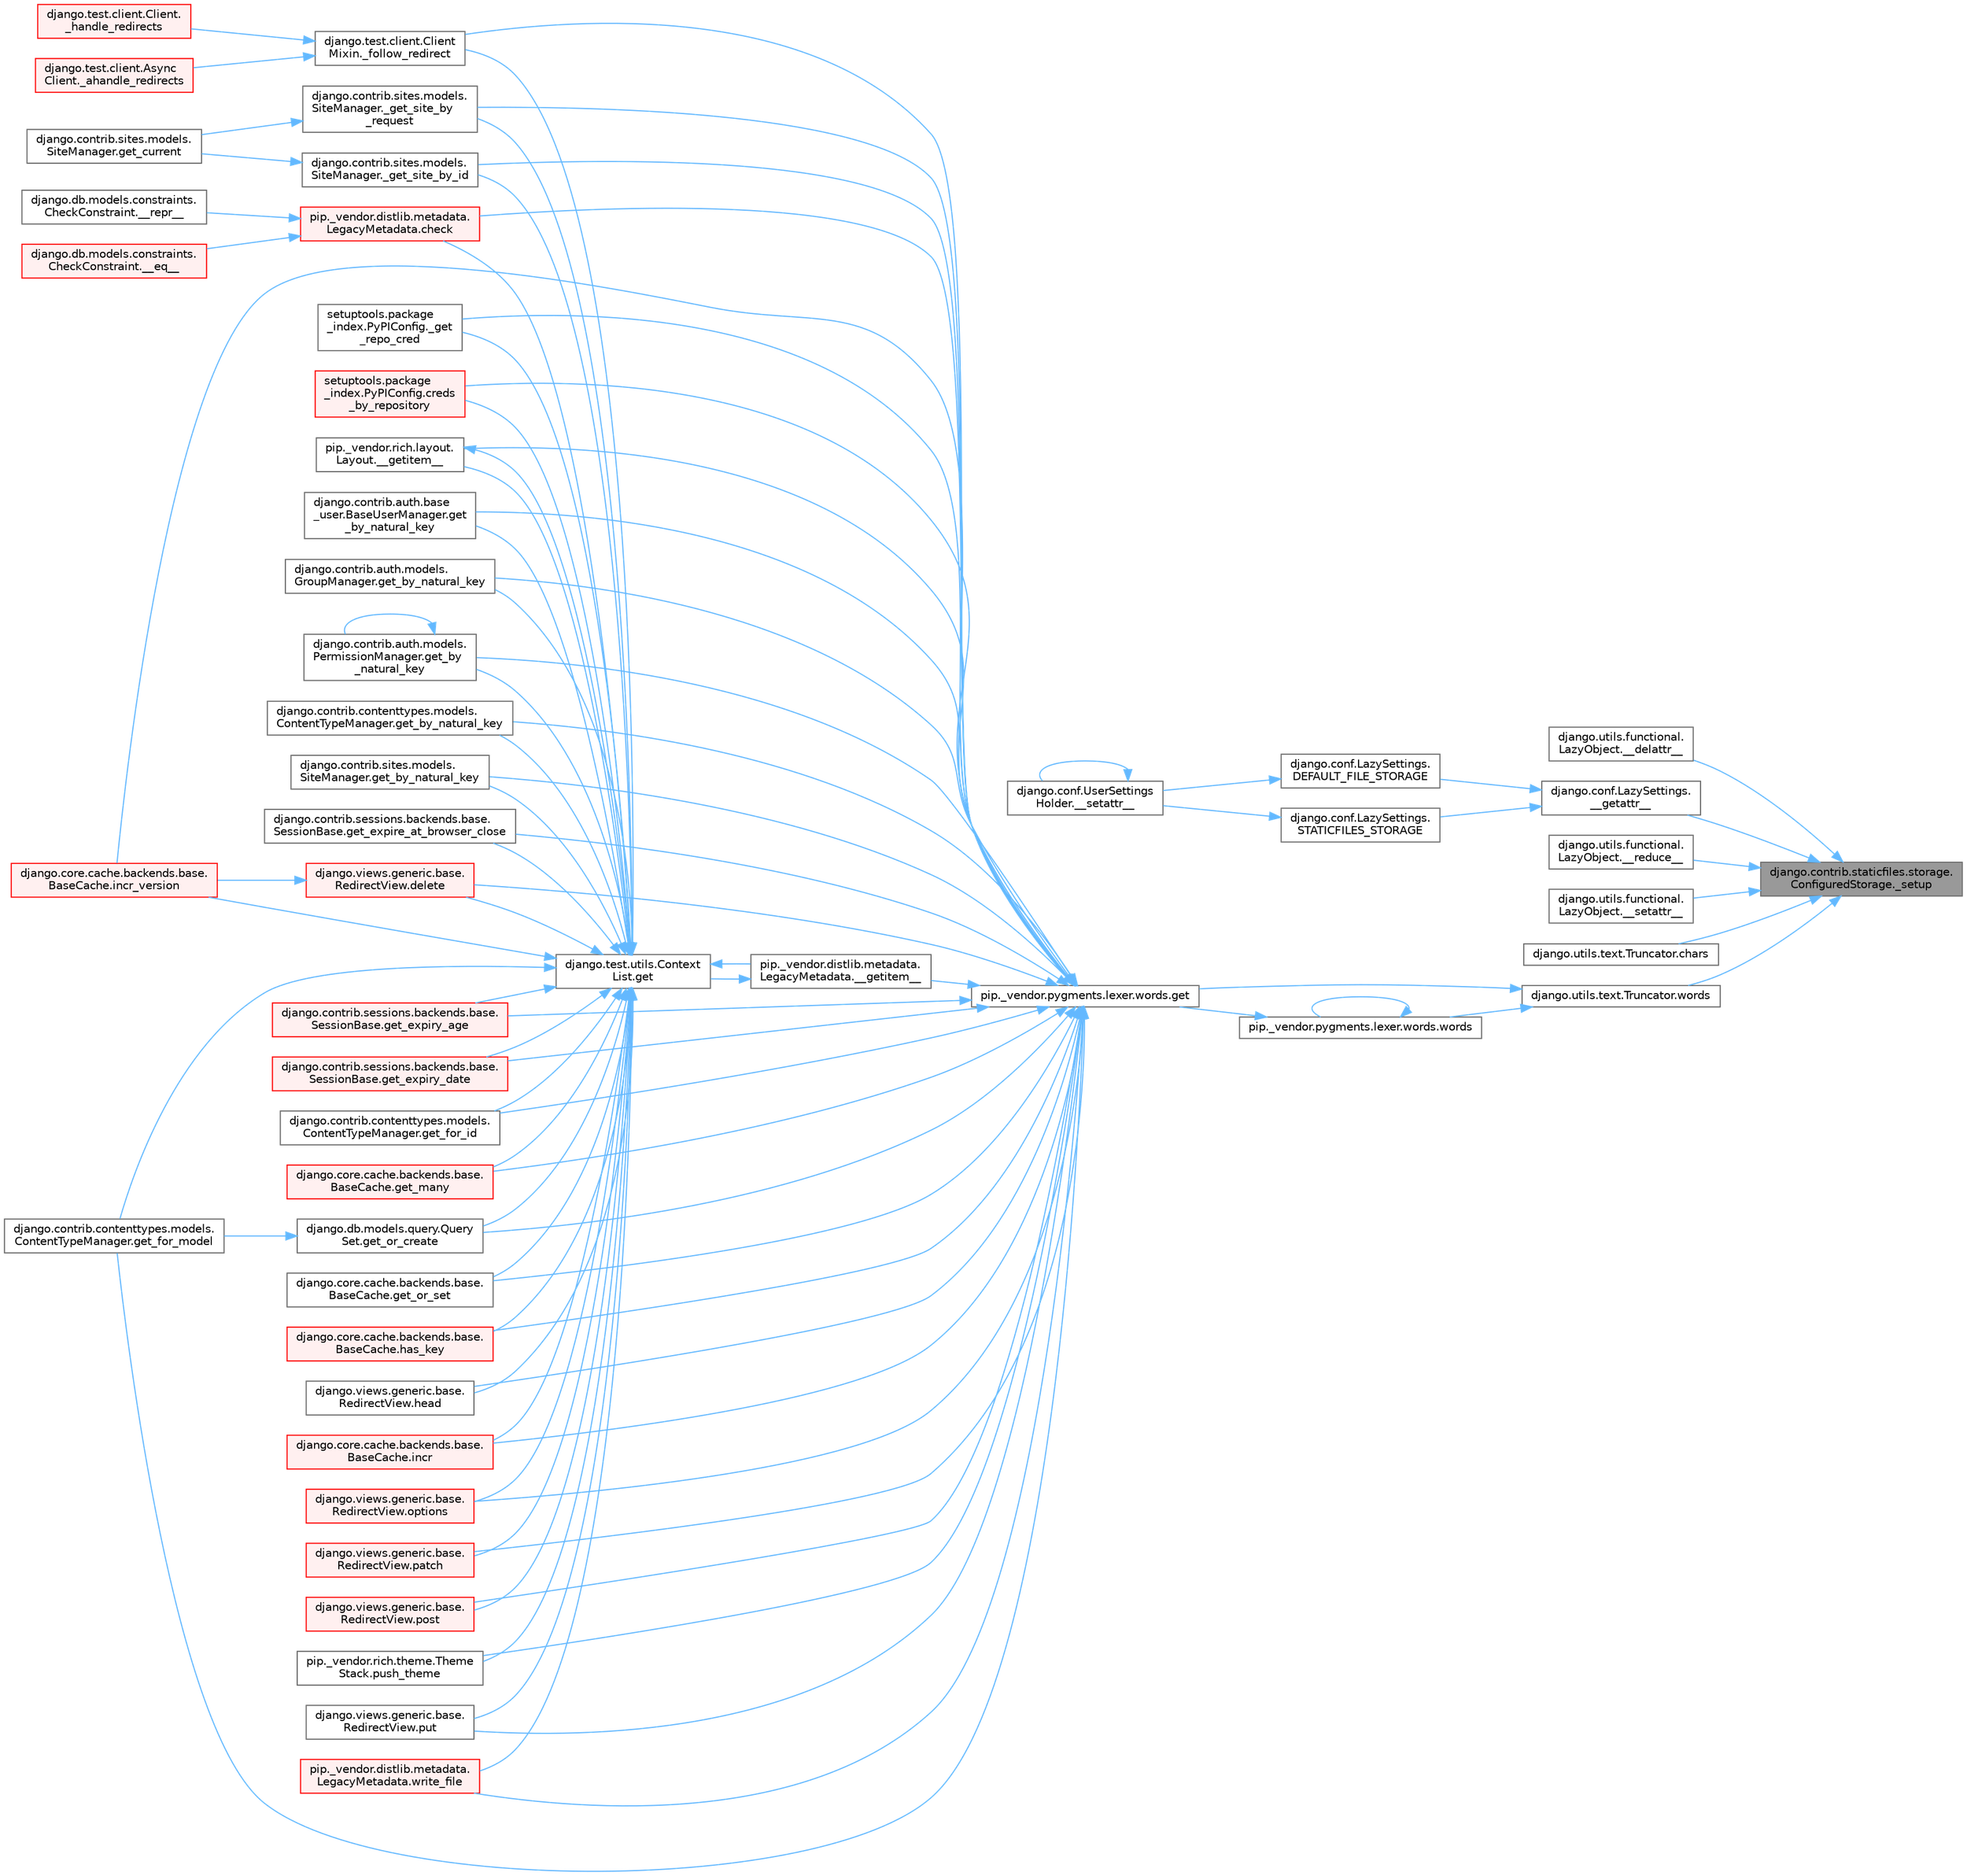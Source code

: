 digraph "django.contrib.staticfiles.storage.ConfiguredStorage._setup"
{
 // LATEX_PDF_SIZE
  bgcolor="transparent";
  edge [fontname=Helvetica,fontsize=10,labelfontname=Helvetica,labelfontsize=10];
  node [fontname=Helvetica,fontsize=10,shape=box,height=0.2,width=0.4];
  rankdir="RL";
  Node1 [id="Node000001",label="django.contrib.staticfiles.storage.\lConfiguredStorage._setup",height=0.2,width=0.4,color="gray40", fillcolor="grey60", style="filled", fontcolor="black",tooltip=" "];
  Node1 -> Node2 [id="edge1_Node000001_Node000002",dir="back",color="steelblue1",style="solid",tooltip=" "];
  Node2 [id="Node000002",label="django.utils.functional.\lLazyObject.__delattr__",height=0.2,width=0.4,color="grey40", fillcolor="white", style="filled",URL="$classdjango_1_1utils_1_1functional_1_1_lazy_object.html#ab6a27b9f1f3f1fe59afec26dd9327e12",tooltip=" "];
  Node1 -> Node3 [id="edge2_Node000001_Node000003",dir="back",color="steelblue1",style="solid",tooltip=" "];
  Node3 [id="Node000003",label="django.conf.LazySettings.\l__getattr__",height=0.2,width=0.4,color="grey40", fillcolor="white", style="filled",URL="$classdjango_1_1conf_1_1_lazy_settings.html#a844ebd8b6dc5ba9cc5235bb1f849f3e7",tooltip=" "];
  Node3 -> Node4 [id="edge3_Node000003_Node000004",dir="back",color="steelblue1",style="solid",tooltip=" "];
  Node4 [id="Node000004",label="django.conf.LazySettings.\lDEFAULT_FILE_STORAGE",height=0.2,width=0.4,color="grey40", fillcolor="white", style="filled",URL="$classdjango_1_1conf_1_1_lazy_settings.html#a262999dfae4088a806facff7288a28b2",tooltip=" "];
  Node4 -> Node5 [id="edge4_Node000004_Node000005",dir="back",color="steelblue1",style="solid",tooltip=" "];
  Node5 [id="Node000005",label="django.conf.UserSettings\lHolder.__setattr__",height=0.2,width=0.4,color="grey40", fillcolor="white", style="filled",URL="$classdjango_1_1conf_1_1_user_settings_holder.html#ab7fbd1f7ca5be36af1f08f8cc543bd40",tooltip=" "];
  Node5 -> Node5 [id="edge5_Node000005_Node000005",dir="back",color="steelblue1",style="solid",tooltip=" "];
  Node3 -> Node6 [id="edge6_Node000003_Node000006",dir="back",color="steelblue1",style="solid",tooltip=" "];
  Node6 [id="Node000006",label="django.conf.LazySettings.\lSTATICFILES_STORAGE",height=0.2,width=0.4,color="grey40", fillcolor="white", style="filled",URL="$classdjango_1_1conf_1_1_lazy_settings.html#acf7e82a80fdd6a53ad31cd5f784aaaf7",tooltip=" "];
  Node6 -> Node5 [id="edge7_Node000006_Node000005",dir="back",color="steelblue1",style="solid",tooltip=" "];
  Node1 -> Node7 [id="edge8_Node000001_Node000007",dir="back",color="steelblue1",style="solid",tooltip=" "];
  Node7 [id="Node000007",label="django.utils.functional.\lLazyObject.__reduce__",height=0.2,width=0.4,color="grey40", fillcolor="white", style="filled",URL="$classdjango_1_1utils_1_1functional_1_1_lazy_object.html#a9f6f030dd6c95cb2d9b2f207afa7a79f",tooltip=" "];
  Node1 -> Node8 [id="edge9_Node000001_Node000008",dir="back",color="steelblue1",style="solid",tooltip=" "];
  Node8 [id="Node000008",label="django.utils.functional.\lLazyObject.__setattr__",height=0.2,width=0.4,color="grey40", fillcolor="white", style="filled",URL="$classdjango_1_1utils_1_1functional_1_1_lazy_object.html#a08111e029d6cb545e574208a23aacc75",tooltip=" "];
  Node1 -> Node9 [id="edge10_Node000001_Node000009",dir="back",color="steelblue1",style="solid",tooltip=" "];
  Node9 [id="Node000009",label="django.utils.text.Truncator.chars",height=0.2,width=0.4,color="grey40", fillcolor="white", style="filled",URL="$classdjango_1_1utils_1_1text_1_1_truncator.html#a0f8372cf1ffa650d6565a286c2e10ec5",tooltip=" "];
  Node1 -> Node10 [id="edge11_Node000001_Node000010",dir="back",color="steelblue1",style="solid",tooltip=" "];
  Node10 [id="Node000010",label="django.utils.text.Truncator.words",height=0.2,width=0.4,color="grey40", fillcolor="white", style="filled",URL="$classdjango_1_1utils_1_1text_1_1_truncator.html#ac63fd5ad773190f15a14bcbfaa928e27",tooltip=" "];
  Node10 -> Node11 [id="edge12_Node000010_Node000011",dir="back",color="steelblue1",style="solid",tooltip=" "];
  Node11 [id="Node000011",label="pip._vendor.pygments.lexer.words.get",height=0.2,width=0.4,color="grey40", fillcolor="white", style="filled",URL="$classpip_1_1__vendor_1_1pygments_1_1lexer_1_1words.html#aeb43f4277e454ae7bc128a347d8c181f",tooltip=" "];
  Node11 -> Node12 [id="edge13_Node000011_Node000012",dir="back",color="steelblue1",style="solid",tooltip=" "];
  Node12 [id="Node000012",label="pip._vendor.distlib.metadata.\lLegacyMetadata.__getitem__",height=0.2,width=0.4,color="grey40", fillcolor="white", style="filled",URL="$classpip_1_1__vendor_1_1distlib_1_1metadata_1_1_legacy_metadata.html#a4bbfa90e12a85ff919edb328c979731c",tooltip=" "];
  Node12 -> Node13 [id="edge14_Node000012_Node000013",dir="back",color="steelblue1",style="solid",tooltip=" "];
  Node13 [id="Node000013",label="django.test.utils.Context\lList.get",height=0.2,width=0.4,color="grey40", fillcolor="white", style="filled",URL="$classdjango_1_1test_1_1utils_1_1_context_list.html#a1797663a8ac92f44dcb9ad281a896842",tooltip=" "];
  Node13 -> Node12 [id="edge15_Node000013_Node000012",dir="back",color="steelblue1",style="solid",tooltip=" "];
  Node13 -> Node14 [id="edge16_Node000013_Node000014",dir="back",color="steelblue1",style="solid",tooltip=" "];
  Node14 [id="Node000014",label="pip._vendor.rich.layout.\lLayout.__getitem__",height=0.2,width=0.4,color="grey40", fillcolor="white", style="filled",URL="$classpip_1_1__vendor_1_1rich_1_1layout_1_1_layout.html#add0ab2d771b738c1d8f491d5fc922238",tooltip=" "];
  Node14 -> Node13 [id="edge17_Node000014_Node000013",dir="back",color="steelblue1",style="solid",tooltip=" "];
  Node13 -> Node15 [id="edge18_Node000013_Node000015",dir="back",color="steelblue1",style="solid",tooltip=" "];
  Node15 [id="Node000015",label="django.test.client.Client\lMixin._follow_redirect",height=0.2,width=0.4,color="grey40", fillcolor="white", style="filled",URL="$classdjango_1_1test_1_1client_1_1_client_mixin.html#a8ef9c674c0e06268a84a19666287c660",tooltip=" "];
  Node15 -> Node16 [id="edge19_Node000015_Node000016",dir="back",color="steelblue1",style="solid",tooltip=" "];
  Node16 [id="Node000016",label="django.test.client.Async\lClient._ahandle_redirects",height=0.2,width=0.4,color="red", fillcolor="#FFF0F0", style="filled",URL="$classdjango_1_1test_1_1client_1_1_async_client.html#a8740fe0dc39e7fe74e515be78449ee76",tooltip=" "];
  Node15 -> Node3177 [id="edge20_Node000015_Node003177",dir="back",color="steelblue1",style="solid",tooltip=" "];
  Node3177 [id="Node003177",label="django.test.client.Client.\l_handle_redirects",height=0.2,width=0.4,color="red", fillcolor="#FFF0F0", style="filled",URL="$classdjango_1_1test_1_1client_1_1_client.html#a234b328f33c374ad181aa49c6515d469",tooltip=" "];
  Node13 -> Node1791 [id="edge21_Node000013_Node001791",dir="back",color="steelblue1",style="solid",tooltip=" "];
  Node1791 [id="Node001791",label="setuptools.package\l_index.PyPIConfig._get\l_repo_cred",height=0.2,width=0.4,color="grey40", fillcolor="white", style="filled",URL="$classsetuptools_1_1package__index_1_1_py_p_i_config.html#ae131b3373b6208486cc5f156eaa7265a",tooltip=" "];
  Node13 -> Node1792 [id="edge22_Node000013_Node001792",dir="back",color="steelblue1",style="solid",tooltip=" "];
  Node1792 [id="Node001792",label="django.contrib.sites.models.\lSiteManager._get_site_by_id",height=0.2,width=0.4,color="grey40", fillcolor="white", style="filled",URL="$classdjango_1_1contrib_1_1sites_1_1models_1_1_site_manager.html#aa2caa86610079c1d43d51ecd4eeffdfd",tooltip=" "];
  Node1792 -> Node1793 [id="edge23_Node001792_Node001793",dir="back",color="steelblue1",style="solid",tooltip=" "];
  Node1793 [id="Node001793",label="django.contrib.sites.models.\lSiteManager.get_current",height=0.2,width=0.4,color="grey40", fillcolor="white", style="filled",URL="$classdjango_1_1contrib_1_1sites_1_1models_1_1_site_manager.html#ac155c05735cdabcfa6cbe4ee00482659",tooltip=" "];
  Node13 -> Node1794 [id="edge24_Node000013_Node001794",dir="back",color="steelblue1",style="solid",tooltip=" "];
  Node1794 [id="Node001794",label="django.contrib.sites.models.\lSiteManager._get_site_by\l_request",height=0.2,width=0.4,color="grey40", fillcolor="white", style="filled",URL="$classdjango_1_1contrib_1_1sites_1_1models_1_1_site_manager.html#afe4ac1f1603e7bc2e95bd348c30e9d81",tooltip=" "];
  Node1794 -> Node1793 [id="edge25_Node001794_Node001793",dir="back",color="steelblue1",style="solid",tooltip=" "];
  Node13 -> Node1795 [id="edge26_Node000013_Node001795",dir="back",color="steelblue1",style="solid",tooltip=" "];
  Node1795 [id="Node001795",label="pip._vendor.distlib.metadata.\lLegacyMetadata.check",height=0.2,width=0.4,color="red", fillcolor="#FFF0F0", style="filled",URL="$classpip_1_1__vendor_1_1distlib_1_1metadata_1_1_legacy_metadata.html#a9f3d75961911af2473c8092d354b3d85",tooltip=" "];
  Node1795 -> Node759 [id="edge27_Node001795_Node000759",dir="back",color="steelblue1",style="solid",tooltip=" "];
  Node759 [id="Node000759",label="django.db.models.constraints.\lCheckConstraint.__eq__",height=0.2,width=0.4,color="red", fillcolor="#FFF0F0", style="filled",URL="$classdjango_1_1db_1_1models_1_1constraints_1_1_check_constraint.html#a55875a553e53009967129f8b8a269475",tooltip=" "];
  Node1795 -> Node760 [id="edge28_Node001795_Node000760",dir="back",color="steelblue1",style="solid",tooltip=" "];
  Node760 [id="Node000760",label="django.db.models.constraints.\lCheckConstraint.__repr__",height=0.2,width=0.4,color="grey40", fillcolor="white", style="filled",URL="$classdjango_1_1db_1_1models_1_1constraints_1_1_check_constraint.html#a5ee1e990e7235f77706fa7da45651b5f",tooltip=" "];
  Node13 -> Node1796 [id="edge29_Node000013_Node001796",dir="back",color="steelblue1",style="solid",tooltip=" "];
  Node1796 [id="Node001796",label="setuptools.package\l_index.PyPIConfig.creds\l_by_repository",height=0.2,width=0.4,color="red", fillcolor="#FFF0F0", style="filled",URL="$classsetuptools_1_1package__index_1_1_py_p_i_config.html#a277b3e89479d171582044b5f9eb920a0",tooltip=" "];
  Node13 -> Node1798 [id="edge30_Node000013_Node001798",dir="back",color="steelblue1",style="solid",tooltip=" "];
  Node1798 [id="Node001798",label="django.views.generic.base.\lRedirectView.delete",height=0.2,width=0.4,color="red", fillcolor="#FFF0F0", style="filled",URL="$classdjango_1_1views_1_1generic_1_1base_1_1_redirect_view.html#a7060a2e85ff141d1950dd42e436fb9f1",tooltip=" "];
  Node1798 -> Node511 [id="edge31_Node001798_Node000511",dir="back",color="steelblue1",style="solid",tooltip=" "];
  Node511 [id="Node000511",label="django.core.cache.backends.base.\lBaseCache.incr_version",height=0.2,width=0.4,color="red", fillcolor="#FFF0F0", style="filled",URL="$classdjango_1_1core_1_1cache_1_1backends_1_1base_1_1_base_cache.html#a3ac7d74ffcfca67e2afee86ecf858b34",tooltip=" "];
  Node13 -> Node1799 [id="edge32_Node000013_Node001799",dir="back",color="steelblue1",style="solid",tooltip=" "];
  Node1799 [id="Node001799",label="django.contrib.auth.base\l_user.BaseUserManager.get\l_by_natural_key",height=0.2,width=0.4,color="grey40", fillcolor="white", style="filled",URL="$classdjango_1_1contrib_1_1auth_1_1base__user_1_1_base_user_manager.html#a9e0cf0e3651ecbe163d9f87b076b0bf9",tooltip=" "];
  Node13 -> Node1800 [id="edge33_Node000013_Node001800",dir="back",color="steelblue1",style="solid",tooltip=" "];
  Node1800 [id="Node001800",label="django.contrib.auth.models.\lGroupManager.get_by_natural_key",height=0.2,width=0.4,color="grey40", fillcolor="white", style="filled",URL="$classdjango_1_1contrib_1_1auth_1_1models_1_1_group_manager.html#af57a9a2ac1ef277ef6f1956f9d25293e",tooltip=" "];
  Node13 -> Node1801 [id="edge34_Node000013_Node001801",dir="back",color="steelblue1",style="solid",tooltip=" "];
  Node1801 [id="Node001801",label="django.contrib.auth.models.\lPermissionManager.get_by\l_natural_key",height=0.2,width=0.4,color="grey40", fillcolor="white", style="filled",URL="$classdjango_1_1contrib_1_1auth_1_1models_1_1_permission_manager.html#a27621698d1bd2b3a2d73dbcd84db0cc3",tooltip=" "];
  Node1801 -> Node1801 [id="edge35_Node001801_Node001801",dir="back",color="steelblue1",style="solid",tooltip=" "];
  Node13 -> Node1802 [id="edge36_Node000013_Node001802",dir="back",color="steelblue1",style="solid",tooltip=" "];
  Node1802 [id="Node001802",label="django.contrib.contenttypes.models.\lContentTypeManager.get_by_natural_key",height=0.2,width=0.4,color="grey40", fillcolor="white", style="filled",URL="$classdjango_1_1contrib_1_1contenttypes_1_1models_1_1_content_type_manager.html#aa19a7b03514cc1871e322fd5aeb2ecbe",tooltip=" "];
  Node13 -> Node1803 [id="edge37_Node000013_Node001803",dir="back",color="steelblue1",style="solid",tooltip=" "];
  Node1803 [id="Node001803",label="django.contrib.sites.models.\lSiteManager.get_by_natural_key",height=0.2,width=0.4,color="grey40", fillcolor="white", style="filled",URL="$classdjango_1_1contrib_1_1sites_1_1models_1_1_site_manager.html#aeb05076243fd13bbdb7e1fe18794269c",tooltip=" "];
  Node13 -> Node1804 [id="edge38_Node000013_Node001804",dir="back",color="steelblue1",style="solid",tooltip=" "];
  Node1804 [id="Node001804",label="django.contrib.sessions.backends.base.\lSessionBase.get_expire_at_browser_close",height=0.2,width=0.4,color="grey40", fillcolor="white", style="filled",URL="$classdjango_1_1contrib_1_1sessions_1_1backends_1_1base_1_1_session_base.html#a84c6c4afda960d505a1b2a7d3f97d75f",tooltip=" "];
  Node13 -> Node1805 [id="edge39_Node000013_Node001805",dir="back",color="steelblue1",style="solid",tooltip=" "];
  Node1805 [id="Node001805",label="django.contrib.sessions.backends.base.\lSessionBase.get_expiry_age",height=0.2,width=0.4,color="red", fillcolor="#FFF0F0", style="filled",URL="$classdjango_1_1contrib_1_1sessions_1_1backends_1_1base_1_1_session_base.html#af853871a0f2af33b0fd38d04e9296e01",tooltip=" "];
  Node13 -> Node1806 [id="edge40_Node000013_Node001806",dir="back",color="steelblue1",style="solid",tooltip=" "];
  Node1806 [id="Node001806",label="django.contrib.sessions.backends.base.\lSessionBase.get_expiry_date",height=0.2,width=0.4,color="red", fillcolor="#FFF0F0", style="filled",URL="$classdjango_1_1contrib_1_1sessions_1_1backends_1_1base_1_1_session_base.html#af87a5a48ca86a64f795e97f3529df849",tooltip=" "];
  Node13 -> Node1808 [id="edge41_Node000013_Node001808",dir="back",color="steelblue1",style="solid",tooltip=" "];
  Node1808 [id="Node001808",label="django.contrib.contenttypes.models.\lContentTypeManager.get_for_id",height=0.2,width=0.4,color="grey40", fillcolor="white", style="filled",URL="$classdjango_1_1contrib_1_1contenttypes_1_1models_1_1_content_type_manager.html#a4f41aa06163cf8140d954a9d9ac0e99f",tooltip=" "];
  Node13 -> Node686 [id="edge42_Node000013_Node000686",dir="back",color="steelblue1",style="solid",tooltip=" "];
  Node686 [id="Node000686",label="django.contrib.contenttypes.models.\lContentTypeManager.get_for_model",height=0.2,width=0.4,color="grey40", fillcolor="white", style="filled",URL="$classdjango_1_1contrib_1_1contenttypes_1_1models_1_1_content_type_manager.html#a1b89bc07df6111e44f749d556f96a414",tooltip=" "];
  Node13 -> Node1809 [id="edge43_Node000013_Node001809",dir="back",color="steelblue1",style="solid",tooltip=" "];
  Node1809 [id="Node001809",label="django.core.cache.backends.base.\lBaseCache.get_many",height=0.2,width=0.4,color="red", fillcolor="#FFF0F0", style="filled",URL="$classdjango_1_1core_1_1cache_1_1backends_1_1base_1_1_base_cache.html#a1d156ab9ced75cecfa673cbee3ac9053",tooltip=" "];
  Node13 -> Node685 [id="edge44_Node000013_Node000685",dir="back",color="steelblue1",style="solid",tooltip=" "];
  Node685 [id="Node000685",label="django.db.models.query.Query\lSet.get_or_create",height=0.2,width=0.4,color="grey40", fillcolor="white", style="filled",URL="$classdjango_1_1db_1_1models_1_1query_1_1_query_set.html#a0f727927ec4d1b9f3087b831cc911c59",tooltip=" "];
  Node685 -> Node686 [id="edge45_Node000685_Node000686",dir="back",color="steelblue1",style="solid",tooltip=" "];
  Node13 -> Node701 [id="edge46_Node000013_Node000701",dir="back",color="steelblue1",style="solid",tooltip=" "];
  Node701 [id="Node000701",label="django.core.cache.backends.base.\lBaseCache.get_or_set",height=0.2,width=0.4,color="grey40", fillcolor="white", style="filled",URL="$classdjango_1_1core_1_1cache_1_1backends_1_1base_1_1_base_cache.html#ac478d532b4c2b74987f49ff8291e5343",tooltip=" "];
  Node13 -> Node1811 [id="edge47_Node000013_Node001811",dir="back",color="steelblue1",style="solid",tooltip=" "];
  Node1811 [id="Node001811",label="django.core.cache.backends.base.\lBaseCache.has_key",height=0.2,width=0.4,color="red", fillcolor="#FFF0F0", style="filled",URL="$classdjango_1_1core_1_1cache_1_1backends_1_1base_1_1_base_cache.html#a2d06a56d17661d63648e1ec13ae93d3b",tooltip=" "];
  Node13 -> Node1813 [id="edge48_Node000013_Node001813",dir="back",color="steelblue1",style="solid",tooltip=" "];
  Node1813 [id="Node001813",label="django.views.generic.base.\lRedirectView.head",height=0.2,width=0.4,color="grey40", fillcolor="white", style="filled",URL="$classdjango_1_1views_1_1generic_1_1base_1_1_redirect_view.html#a34f0a0a5fb94f117f4752789a8db216a",tooltip=" "];
  Node13 -> Node738 [id="edge49_Node000013_Node000738",dir="back",color="steelblue1",style="solid",tooltip=" "];
  Node738 [id="Node000738",label="django.core.cache.backends.base.\lBaseCache.incr",height=0.2,width=0.4,color="red", fillcolor="#FFF0F0", style="filled",URL="$classdjango_1_1core_1_1cache_1_1backends_1_1base_1_1_base_cache.html#ab502f06a18e16d3d1495fdf1dca28831",tooltip=" "];
  Node13 -> Node511 [id="edge50_Node000013_Node000511",dir="back",color="steelblue1",style="solid",tooltip=" "];
  Node13 -> Node1814 [id="edge51_Node000013_Node001814",dir="back",color="steelblue1",style="solid",tooltip=" "];
  Node1814 [id="Node001814",label="django.views.generic.base.\lRedirectView.options",height=0.2,width=0.4,color="red", fillcolor="#FFF0F0", style="filled",URL="$classdjango_1_1views_1_1generic_1_1base_1_1_redirect_view.html#a444de156c79647344c987295c47a76e1",tooltip=" "];
  Node13 -> Node1815 [id="edge52_Node000013_Node001815",dir="back",color="steelblue1",style="solid",tooltip=" "];
  Node1815 [id="Node001815",label="django.views.generic.base.\lRedirectView.patch",height=0.2,width=0.4,color="red", fillcolor="#FFF0F0", style="filled",URL="$classdjango_1_1views_1_1generic_1_1base_1_1_redirect_view.html#a1af0176656ad2642a86603a7f2efd6c8",tooltip=" "];
  Node13 -> Node1818 [id="edge53_Node000013_Node001818",dir="back",color="steelblue1",style="solid",tooltip=" "];
  Node1818 [id="Node001818",label="django.views.generic.base.\lRedirectView.post",height=0.2,width=0.4,color="red", fillcolor="#FFF0F0", style="filled",URL="$classdjango_1_1views_1_1generic_1_1base_1_1_redirect_view.html#a20f1374a926b81c739ea2672fbe38552",tooltip=" "];
  Node13 -> Node1819 [id="edge54_Node000013_Node001819",dir="back",color="steelblue1",style="solid",tooltip=" "];
  Node1819 [id="Node001819",label="pip._vendor.rich.theme.Theme\lStack.push_theme",height=0.2,width=0.4,color="grey40", fillcolor="white", style="filled",URL="$classpip_1_1__vendor_1_1rich_1_1theme_1_1_theme_stack.html#a59e2cc731ff921b7ce76aa4aa4eaf948",tooltip=" "];
  Node13 -> Node1820 [id="edge55_Node000013_Node001820",dir="back",color="steelblue1",style="solid",tooltip=" "];
  Node1820 [id="Node001820",label="django.views.generic.base.\lRedirectView.put",height=0.2,width=0.4,color="grey40", fillcolor="white", style="filled",URL="$classdjango_1_1views_1_1generic_1_1base_1_1_redirect_view.html#a898fb37aa8487c3c0ef4f20bd40ed854",tooltip=" "];
  Node13 -> Node1115 [id="edge56_Node000013_Node001115",dir="back",color="steelblue1",style="solid",tooltip=" "];
  Node1115 [id="Node001115",label="pip._vendor.distlib.metadata.\lLegacyMetadata.write_file",height=0.2,width=0.4,color="red", fillcolor="#FFF0F0", style="filled",URL="$classpip_1_1__vendor_1_1distlib_1_1metadata_1_1_legacy_metadata.html#a4b0b012bbb45bf51d369c39eeb3c734f",tooltip=" "];
  Node11 -> Node14 [id="edge57_Node000011_Node000014",dir="back",color="steelblue1",style="solid",tooltip=" "];
  Node11 -> Node15 [id="edge58_Node000011_Node000015",dir="back",color="steelblue1",style="solid",tooltip=" "];
  Node11 -> Node1791 [id="edge59_Node000011_Node001791",dir="back",color="steelblue1",style="solid",tooltip=" "];
  Node11 -> Node1792 [id="edge60_Node000011_Node001792",dir="back",color="steelblue1",style="solid",tooltip=" "];
  Node11 -> Node1794 [id="edge61_Node000011_Node001794",dir="back",color="steelblue1",style="solid",tooltip=" "];
  Node11 -> Node1795 [id="edge62_Node000011_Node001795",dir="back",color="steelblue1",style="solid",tooltip=" "];
  Node11 -> Node1796 [id="edge63_Node000011_Node001796",dir="back",color="steelblue1",style="solid",tooltip=" "];
  Node11 -> Node1798 [id="edge64_Node000011_Node001798",dir="back",color="steelblue1",style="solid",tooltip=" "];
  Node11 -> Node1799 [id="edge65_Node000011_Node001799",dir="back",color="steelblue1",style="solid",tooltip=" "];
  Node11 -> Node1800 [id="edge66_Node000011_Node001800",dir="back",color="steelblue1",style="solid",tooltip=" "];
  Node11 -> Node1801 [id="edge67_Node000011_Node001801",dir="back",color="steelblue1",style="solid",tooltip=" "];
  Node11 -> Node1802 [id="edge68_Node000011_Node001802",dir="back",color="steelblue1",style="solid",tooltip=" "];
  Node11 -> Node1803 [id="edge69_Node000011_Node001803",dir="back",color="steelblue1",style="solid",tooltip=" "];
  Node11 -> Node1804 [id="edge70_Node000011_Node001804",dir="back",color="steelblue1",style="solid",tooltip=" "];
  Node11 -> Node1805 [id="edge71_Node000011_Node001805",dir="back",color="steelblue1",style="solid",tooltip=" "];
  Node11 -> Node1806 [id="edge72_Node000011_Node001806",dir="back",color="steelblue1",style="solid",tooltip=" "];
  Node11 -> Node1808 [id="edge73_Node000011_Node001808",dir="back",color="steelblue1",style="solid",tooltip=" "];
  Node11 -> Node686 [id="edge74_Node000011_Node000686",dir="back",color="steelblue1",style="solid",tooltip=" "];
  Node11 -> Node1809 [id="edge75_Node000011_Node001809",dir="back",color="steelblue1",style="solid",tooltip=" "];
  Node11 -> Node685 [id="edge76_Node000011_Node000685",dir="back",color="steelblue1",style="solid",tooltip=" "];
  Node11 -> Node701 [id="edge77_Node000011_Node000701",dir="back",color="steelblue1",style="solid",tooltip=" "];
  Node11 -> Node1811 [id="edge78_Node000011_Node001811",dir="back",color="steelblue1",style="solid",tooltip=" "];
  Node11 -> Node1813 [id="edge79_Node000011_Node001813",dir="back",color="steelblue1",style="solid",tooltip=" "];
  Node11 -> Node738 [id="edge80_Node000011_Node000738",dir="back",color="steelblue1",style="solid",tooltip=" "];
  Node11 -> Node511 [id="edge81_Node000011_Node000511",dir="back",color="steelblue1",style="solid",tooltip=" "];
  Node11 -> Node1814 [id="edge82_Node000011_Node001814",dir="back",color="steelblue1",style="solid",tooltip=" "];
  Node11 -> Node1815 [id="edge83_Node000011_Node001815",dir="back",color="steelblue1",style="solid",tooltip=" "];
  Node11 -> Node1818 [id="edge84_Node000011_Node001818",dir="back",color="steelblue1",style="solid",tooltip=" "];
  Node11 -> Node1819 [id="edge85_Node000011_Node001819",dir="back",color="steelblue1",style="solid",tooltip=" "];
  Node11 -> Node1820 [id="edge86_Node000011_Node001820",dir="back",color="steelblue1",style="solid",tooltip=" "];
  Node11 -> Node1115 [id="edge87_Node000011_Node001115",dir="back",color="steelblue1",style="solid",tooltip=" "];
  Node10 -> Node3186 [id="edge88_Node000010_Node003186",dir="back",color="steelblue1",style="solid",tooltip=" "];
  Node3186 [id="Node003186",label="pip._vendor.pygments.lexer.words.words",height=0.2,width=0.4,color="grey40", fillcolor="white", style="filled",URL="$classpip_1_1__vendor_1_1pygments_1_1lexer_1_1words.html#a3f36ff7b2981d60f235fd1f8834690ee",tooltip=" "];
  Node3186 -> Node11 [id="edge89_Node003186_Node000011",dir="back",color="steelblue1",style="solid",tooltip=" "];
  Node3186 -> Node3186 [id="edge90_Node003186_Node003186",dir="back",color="steelblue1",style="solid",tooltip=" "];
}

